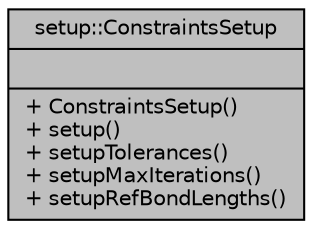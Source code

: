 digraph "setup::ConstraintsSetup"
{
 // LATEX_PDF_SIZE
  edge [fontname="Helvetica",fontsize="10",labelfontname="Helvetica",labelfontsize="10"];
  node [fontname="Helvetica",fontsize="10",shape=record];
  Node1 [label="{setup::ConstraintsSetup\n||+ ConstraintsSetup()\l+ setup()\l+ setupTolerances()\l+ setupMaxIterations()\l+ setupRefBondLengths()\l}",height=0.2,width=0.4,color="black", fillcolor="grey75", style="filled", fontcolor="black",tooltip="Setup constraints before reading guffdat file."];
}
